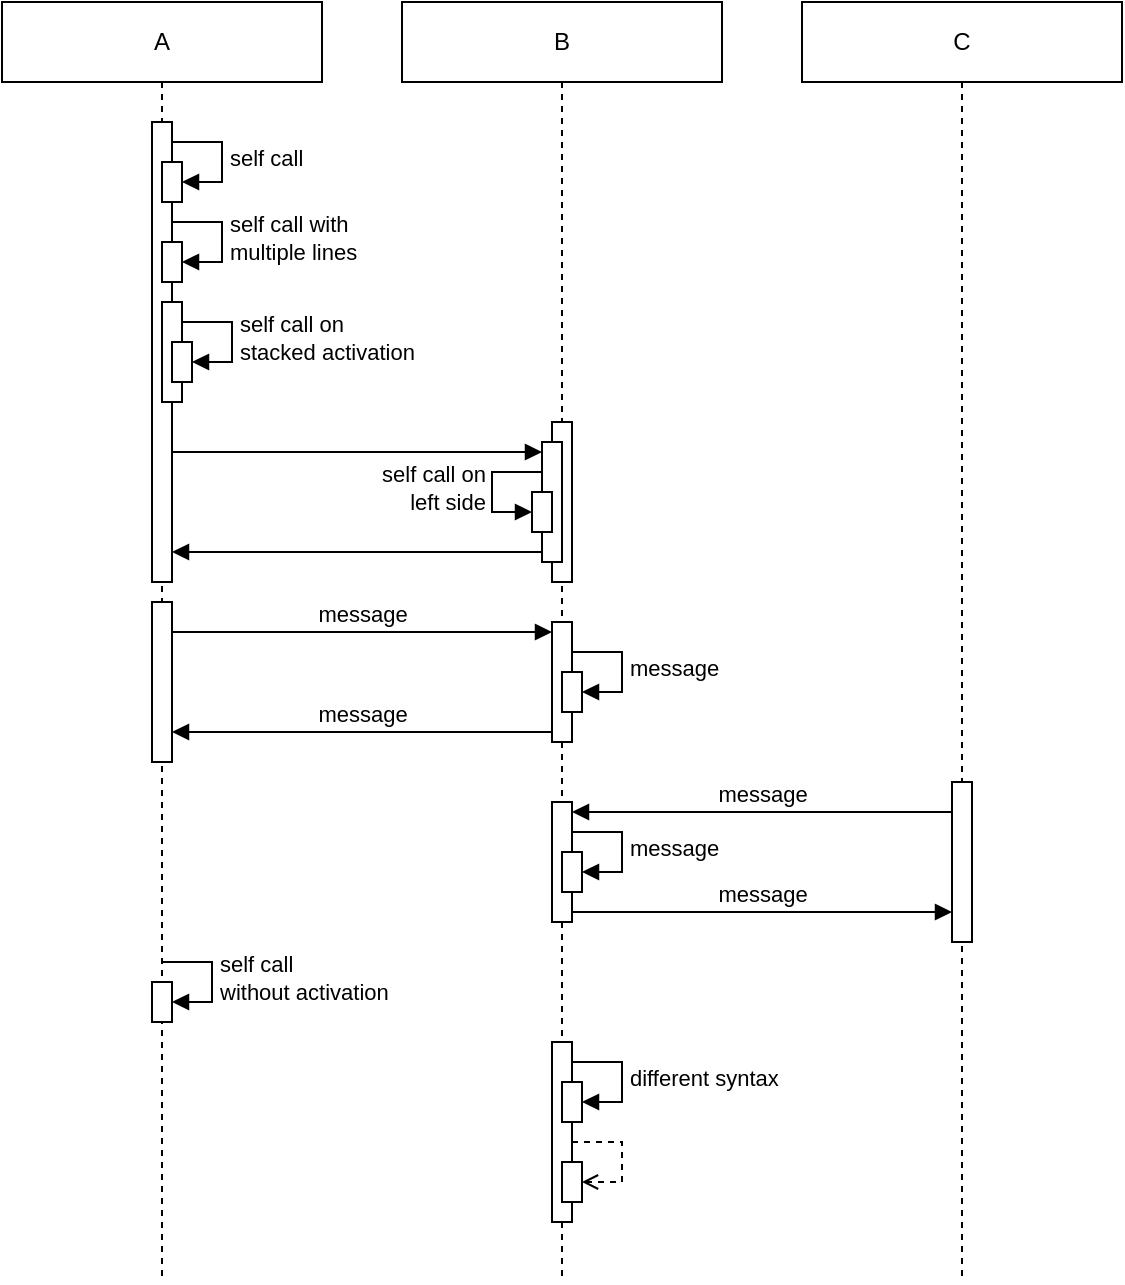 <mxfile version="26.2.2">
  <diagram name="Diagram" id="test-1">
    <mxGraphModel dx="0" dy="0" grid="1" gridSize="10" guides="1" tooltips="1" connect="1" arrows="1" fold="1" page="0" pageScale="1" pageWidth="851" pageHeight="1100" background="#ffffff" math="0" shadow="0">
      <root>
        <mxCell id="0" />
        <mxCell id="1" parent="0" />
        <mxCell id="test-2" value="A" parent="1" style="shape=umlLifeline;perimeter=lifelinePerimeter;whiteSpace=wrap;html=1;container=1;dropTarget=0;collapsible=0;recursiveResize=0;outlineConnect=0;portConstraint=eastwest;newEdgeStyle={&quot;curved&quot;:0,&quot;rounded&quot;:0};size=40;" vertex="1">
          <mxGeometry x="0" y="0" width="160" height="640" as="geometry" />
        </mxCell>
        <mxCell id="test-3" value="B" parent="1" style="shape=umlLifeline;perimeter=lifelinePerimeter;whiteSpace=wrap;html=1;container=1;dropTarget=0;collapsible=0;recursiveResize=0;outlineConnect=0;portConstraint=eastwest;newEdgeStyle={&quot;curved&quot;:0,&quot;rounded&quot;:0};size=40;" vertex="1">
          <mxGeometry x="200" y="0" width="160" height="640" as="geometry" />
        </mxCell>
        <mxCell id="test-4" value="C" parent="1" style="shape=umlLifeline;perimeter=lifelinePerimeter;whiteSpace=wrap;html=1;container=1;dropTarget=0;collapsible=0;recursiveResize=0;outlineConnect=0;portConstraint=eastwest;newEdgeStyle={&quot;curved&quot;:0,&quot;rounded&quot;:0};size=40;" vertex="1">
          <mxGeometry x="400" y="0" width="160" height="640" as="geometry" />
        </mxCell>
        <mxCell id="test-5" value="" parent="test-2" style="html=1;points=[[0,0,0,0,5],[0,1,0,0,-5],[1,0,0,0,5],[1,1,0,0,-5]];perimeter=orthogonalPerimeter;outlineConnect=0;targetShapes=umlLifeline;portConstraint=eastwest;newEdgeStyle={&quot;curved&quot;:0,&quot;rounded&quot;:0};" vertex="1">
          <mxGeometry x="75.0" y="60" width="10" height="230" as="geometry" />
        </mxCell>
        <mxCell id="test-6" value="" parent="test-2" style="html=1;points=[[0,0,0,0,5],[0,1,0,0,-5],[1,0,0,0,5],[1,1,0,0,-5]];perimeter=orthogonalPerimeter;outlineConnect=0;targetShapes=umlLifeline;portConstraint=eastwest;newEdgeStyle={&quot;curved&quot;:0,&quot;rounded&quot;:0};" vertex="1">
          <mxGeometry x="80.0" y="80" width="10" height="20" as="geometry" />
        </mxCell>
        <mxCell id="test-7" value="self call" parent="1" style="html=1;curved=0;rounded=0;spacingLeft=2;align=left;verticalAlign=middle;endArrow=block;dashed=0;" edge="1" source="test-5" target="test-6">
          <mxGeometry relative="1" as="geometry">
            <mxPoint as="sourcePoint" />
            <mxPoint as="targetPoint" />
            <Array as="points">
              <mxPoint x="110.0" y="70" />
              <mxPoint x="110.0" y="90.0" />
            </Array>
          </mxGeometry>
        </mxCell>
        <mxCell id="test-8" value="" parent="test-2" style="html=1;points=[[0,0,0,0,5],[0,1,0,0,-5],[1,0,0,0,5],[1,1,0,0,-5]];perimeter=orthogonalPerimeter;outlineConnect=0;targetShapes=umlLifeline;portConstraint=eastwest;newEdgeStyle={&quot;curved&quot;:0,&quot;rounded&quot;:0};" vertex="1">
          <mxGeometry x="80.0" y="120" width="10" height="20" as="geometry" />
        </mxCell>
        <mxCell id="test-9" value="self call with&lt;br/&gt;multiple lines" parent="1" style="html=1;curved=0;rounded=0;spacingLeft=2;align=left;verticalAlign=middle;endArrow=block;dashed=0;" edge="1" source="test-5" target="test-8">
          <mxGeometry relative="1" as="geometry">
            <mxPoint as="sourcePoint" />
            <mxPoint as="targetPoint" />
            <Array as="points">
              <mxPoint x="110.0" y="110" />
              <mxPoint x="110.0" y="130.0" />
            </Array>
          </mxGeometry>
        </mxCell>
        <mxCell id="test-10" value="" parent="test-2" style="html=1;points=[[0,0,0,0,5],[0,1,0,0,-5],[1,0,0,0,5],[1,1,0,0,-5]];perimeter=orthogonalPerimeter;outlineConnect=0;targetShapes=umlLifeline;portConstraint=eastwest;newEdgeStyle={&quot;curved&quot;:0,&quot;rounded&quot;:0};" vertex="1">
          <mxGeometry x="80.0" y="150" width="10" height="50" as="geometry" />
        </mxCell>
        <mxCell id="test-11" value="" parent="test-2" style="html=1;points=[[0,0,0,0,5],[0,1,0,0,-5],[1,0,0,0,5],[1,1,0,0,-5]];perimeter=orthogonalPerimeter;outlineConnect=0;targetShapes=umlLifeline;portConstraint=eastwest;newEdgeStyle={&quot;curved&quot;:0,&quot;rounded&quot;:0};" vertex="1">
          <mxGeometry x="85.0" y="170" width="10" height="20" as="geometry" />
        </mxCell>
        <mxCell id="test-12" value="self call on&lt;br/&gt;stacked activation" parent="1" style="html=1;curved=0;rounded=0;spacingLeft=2;align=left;verticalAlign=middle;endArrow=block;dashed=0;" edge="1" source="test-10" target="test-11">
          <mxGeometry relative="1" as="geometry">
            <mxPoint as="sourcePoint" />
            <mxPoint as="targetPoint" />
            <Array as="points">
              <mxPoint x="115.0" y="160" />
              <mxPoint x="115.0" y="180.0" />
            </Array>
          </mxGeometry>
        </mxCell>
        <mxCell id="test-13" value="" parent="test-3" style="html=1;points=[[0,0,0,0,5],[0,1,0,0,-5],[1,0,0,0,5],[1,1,0,0,-5]];perimeter=orthogonalPerimeter;outlineConnect=0;targetShapes=umlLifeline;portConstraint=eastwest;newEdgeStyle={&quot;curved&quot;:0,&quot;rounded&quot;:0};" vertex="1">
          <mxGeometry x="75.0" y="210" width="10" height="80" as="geometry" />
        </mxCell>
        <mxCell id="test-14" value="" parent="test-3" style="html=1;points=[[0,0,0,0,5],[0,1,0,0,-5],[1,0,0,0,5],[1,1,0,0,-5]];perimeter=orthogonalPerimeter;outlineConnect=0;targetShapes=umlLifeline;portConstraint=eastwest;newEdgeStyle={&quot;curved&quot;:0,&quot;rounded&quot;:0};" vertex="1">
          <mxGeometry x="70.0" y="220" width="10" height="60" as="geometry" />
        </mxCell>
        <mxCell id="test-15" value="" parent="1" style="html=1;curved=0;rounded=0;align=center;verticalAlign=bottom;endArrow=block;dashed=0;entryX=0;entryY=0;entryDx=0;entryDy=5;" edge="1" source="test-5" target="test-14">
          <mxGeometry relative="1" as="geometry">
            <mxPoint as="sourcePoint" />
            <mxPoint as="targetPoint" />
          </mxGeometry>
        </mxCell>
        <mxCell id="test-16" value="" parent="test-3" style="html=1;points=[[0,0,0,0,5],[0,1,0,0,-5],[1,0,0,0,5],[1,1,0,0,-5]];perimeter=orthogonalPerimeter;outlineConnect=0;targetShapes=umlLifeline;portConstraint=eastwest;newEdgeStyle={&quot;curved&quot;:0,&quot;rounded&quot;:0};" vertex="1">
          <mxGeometry x="65.0" y="245" width="10" height="20" as="geometry" />
        </mxCell>
        <mxCell id="test-17" value="self call on&lt;br/&gt;left side" parent="1" style="html=1;curved=0;rounded=0;spacingRight=2;align=right;verticalAlign=middle;endArrow=block;dashed=0;" edge="1" source="test-14" target="test-16">
          <mxGeometry relative="1" as="geometry">
            <mxPoint as="sourcePoint" />
            <mxPoint as="targetPoint" />
            <Array as="points">
              <mxPoint x="245.0" y="235" />
              <mxPoint x="245.0" y="255.0" />
            </Array>
          </mxGeometry>
        </mxCell>
        <mxCell id="test-18" value="" parent="1" style="html=1;curved=0;rounded=0;align=center;verticalAlign=bottom;endArrow=block;dashed=0;exitX=0;exitY=1;exitDx=0;exitDy=-5;" edge="1" source="test-14" target="test-5">
          <mxGeometry relative="1" as="geometry">
            <mxPoint as="sourcePoint" />
            <mxPoint as="targetPoint" />
          </mxGeometry>
        </mxCell>
        <mxCell id="test-19" value="" parent="test-2" style="html=1;points=[[0,0,0,0,5],[0,1,0,0,-5],[1,0,0,0,5],[1,1,0,0,-5]];perimeter=orthogonalPerimeter;outlineConnect=0;targetShapes=umlLifeline;portConstraint=eastwest;newEdgeStyle={&quot;curved&quot;:0,&quot;rounded&quot;:0};" vertex="1">
          <mxGeometry x="75.0" y="300" width="10" height="80" as="geometry" />
        </mxCell>
        <mxCell id="test-20" value="" parent="test-3" style="html=1;points=[[0,0,0,0,5],[0,1,0,0,-5],[1,0,0,0,5],[1,1,0,0,-5]];perimeter=orthogonalPerimeter;outlineConnect=0;targetShapes=umlLifeline;portConstraint=eastwest;newEdgeStyle={&quot;curved&quot;:0,&quot;rounded&quot;:0};" vertex="1">
          <mxGeometry x="75.0" y="310" width="10" height="60" as="geometry" />
        </mxCell>
        <mxCell id="test-21" value="message" parent="1" style="html=1;curved=0;rounded=0;align=center;verticalAlign=bottom;endArrow=block;dashed=0;entryX=0;entryY=0;entryDx=0;entryDy=5;" edge="1" source="test-19" target="test-20">
          <mxGeometry relative="1" as="geometry">
            <mxPoint as="sourcePoint" />
            <mxPoint as="targetPoint" />
          </mxGeometry>
        </mxCell>
        <mxCell id="test-22" value="" parent="test-3" style="html=1;points=[[0,0,0,0,5],[0,1,0,0,-5],[1,0,0,0,5],[1,1,0,0,-5]];perimeter=orthogonalPerimeter;outlineConnect=0;targetShapes=umlLifeline;portConstraint=eastwest;newEdgeStyle={&quot;curved&quot;:0,&quot;rounded&quot;:0};" vertex="1">
          <mxGeometry x="80.0" y="335" width="10" height="20" as="geometry" />
        </mxCell>
        <mxCell id="test-23" value="message" parent="1" style="html=1;curved=0;rounded=0;spacingLeft=2;align=left;verticalAlign=middle;endArrow=block;dashed=0;" edge="1" source="test-20" target="test-22">
          <mxGeometry relative="1" as="geometry">
            <mxPoint as="sourcePoint" />
            <mxPoint as="targetPoint" />
            <Array as="points">
              <mxPoint x="310.0" y="325" />
              <mxPoint x="310.0" y="345.0" />
            </Array>
          </mxGeometry>
        </mxCell>
        <mxCell id="test-24" value="message" parent="1" style="html=1;curved=0;rounded=0;align=center;verticalAlign=bottom;endArrow=block;dashed=0;exitX=0;exitY=1;exitDx=0;exitDy=-5;" edge="1" source="test-20" target="test-19">
          <mxGeometry relative="1" as="geometry">
            <mxPoint as="sourcePoint" />
            <mxPoint as="targetPoint" />
          </mxGeometry>
        </mxCell>
        <mxCell id="test-25" value="" parent="test-4" style="html=1;points=[[0,0,0,0,5],[0,1,0,0,-5],[1,0,0,0,5],[1,1,0,0,-5]];perimeter=orthogonalPerimeter;outlineConnect=0;targetShapes=umlLifeline;portConstraint=eastwest;newEdgeStyle={&quot;curved&quot;:0,&quot;rounded&quot;:0};" vertex="1">
          <mxGeometry x="75.0" y="390" width="10" height="80" as="geometry" />
        </mxCell>
        <mxCell id="test-26" value="" parent="test-3" style="html=1;points=[[0,0,0,0,5],[0,1,0,0,-5],[1,0,0,0,5],[1,1,0,0,-5]];perimeter=orthogonalPerimeter;outlineConnect=0;targetShapes=umlLifeline;portConstraint=eastwest;newEdgeStyle={&quot;curved&quot;:0,&quot;rounded&quot;:0};" vertex="1">
          <mxGeometry x="75.0" y="400" width="10" height="60" as="geometry" />
        </mxCell>
        <mxCell id="test-27" value="message" parent="1" style="html=1;curved=0;rounded=0;align=center;verticalAlign=bottom;endArrow=block;dashed=0;entryX=1;entryY=0;entryDx=0;entryDy=5;" edge="1" source="test-25" target="test-26">
          <mxGeometry relative="1" as="geometry">
            <mxPoint as="sourcePoint" />
            <mxPoint as="targetPoint" />
          </mxGeometry>
        </mxCell>
        <mxCell id="test-28" value="" parent="test-3" style="html=1;points=[[0,0,0,0,5],[0,1,0,0,-5],[1,0,0,0,5],[1,1,0,0,-5]];perimeter=orthogonalPerimeter;outlineConnect=0;targetShapes=umlLifeline;portConstraint=eastwest;newEdgeStyle={&quot;curved&quot;:0,&quot;rounded&quot;:0};" vertex="1">
          <mxGeometry x="80.0" y="425" width="10" height="20" as="geometry" />
        </mxCell>
        <mxCell id="test-29" value="message" parent="1" style="html=1;curved=0;rounded=0;spacingLeft=2;align=left;verticalAlign=middle;endArrow=block;dashed=0;" edge="1" source="test-26" target="test-28">
          <mxGeometry relative="1" as="geometry">
            <mxPoint as="sourcePoint" />
            <mxPoint as="targetPoint" />
            <Array as="points">
              <mxPoint x="310.0" y="415" />
              <mxPoint x="310.0" y="435.0" />
            </Array>
          </mxGeometry>
        </mxCell>
        <mxCell id="test-30" value="message" parent="1" style="html=1;curved=0;rounded=0;align=center;verticalAlign=bottom;endArrow=block;dashed=0;exitX=1;exitY=1;exitDx=0;exitDy=-5;" edge="1" source="test-26" target="test-25">
          <mxGeometry relative="1" as="geometry">
            <mxPoint as="sourcePoint" />
            <mxPoint as="targetPoint" />
          </mxGeometry>
        </mxCell>
        <mxCell id="test-31" value="" parent="test-2" style="html=1;points=[[0,0,0,0,5],[0,1,0,0,-5],[1,0,0,0,5],[1,1,0,0,-5]];perimeter=orthogonalPerimeter;outlineConnect=0;targetShapes=umlLifeline;portConstraint=eastwest;newEdgeStyle={&quot;curved&quot;:0,&quot;rounded&quot;:0};" vertex="1">
          <mxGeometry x="75.0" y="490" width="10" height="20" as="geometry" />
        </mxCell>
        <mxCell id="test-32" value="self call&lt;br/&gt;without activation" parent="1" style="html=1;curved=0;rounded=0;spacingLeft=2;align=left;verticalAlign=middle;endArrow=block;dashed=0;" edge="1" source="test-2" target="test-31">
          <mxGeometry relative="1" as="geometry">
            <mxPoint as="sourcePoint" />
            <mxPoint as="targetPoint" />
            <Array as="points">
              <mxPoint x="105.0" y="480" />
              <mxPoint x="105.0" y="500.0" />
            </Array>
          </mxGeometry>
        </mxCell>
        <mxCell id="test-33" value="" parent="test-3" style="html=1;points=[[0,0,0,0,5],[0,1,0,0,-5],[1,0,0,0,5],[1,1,0,0,-5]];perimeter=orthogonalPerimeter;outlineConnect=0;targetShapes=umlLifeline;portConstraint=eastwest;newEdgeStyle={&quot;curved&quot;:0,&quot;rounded&quot;:0};" vertex="1">
          <mxGeometry x="75.0" y="520" width="10" height="90" as="geometry" />
        </mxCell>
        <mxCell id="test-34" value="" parent="test-3" style="html=1;points=[[0,0,0,0,5],[0,1,0,0,-5],[1,0,0,0,5],[1,1,0,0,-5]];perimeter=orthogonalPerimeter;outlineConnect=0;targetShapes=umlLifeline;portConstraint=eastwest;newEdgeStyle={&quot;curved&quot;:0,&quot;rounded&quot;:0};" vertex="1">
          <mxGeometry x="80.0" y="540" width="10" height="20" as="geometry" />
        </mxCell>
        <mxCell id="test-35" value="different syntax" parent="1" style="html=1;curved=0;rounded=0;spacingLeft=2;align=left;verticalAlign=middle;endArrow=block;dashed=0;" edge="1" source="test-33" target="test-34">
          <mxGeometry relative="1" as="geometry">
            <mxPoint as="sourcePoint" />
            <mxPoint as="targetPoint" />
            <Array as="points">
              <mxPoint x="310.0" y="530" />
              <mxPoint x="310.0" y="550.0" />
            </Array>
          </mxGeometry>
        </mxCell>
        <mxCell id="test-36" value="" parent="test-3" style="html=1;points=[[0,0,0,0,5],[0,1,0,0,-5],[1,0,0,0,5],[1,1,0,0,-5]];perimeter=orthogonalPerimeter;outlineConnect=0;targetShapes=umlLifeline;portConstraint=eastwest;newEdgeStyle={&quot;curved&quot;:0,&quot;rounded&quot;:0};" vertex="1">
          <mxGeometry x="80.0" y="580" width="10" height="20" as="geometry" />
        </mxCell>
        <mxCell id="test-37" value="" parent="1" style="html=1;curved=0;rounded=0;spacingLeft=2;align=left;verticalAlign=middle;endArrow=open;dashed=1;" edge="1" source="test-33" target="test-36">
          <mxGeometry relative="1" as="geometry">
            <mxPoint as="sourcePoint" />
            <mxPoint as="targetPoint" />
            <Array as="points">
              <mxPoint x="310.0" y="570" />
              <mxPoint x="310.0" y="590.0" />
            </Array>
          </mxGeometry>
        </mxCell>
      </root>
    </mxGraphModel>
  </diagram>
</mxfile>
